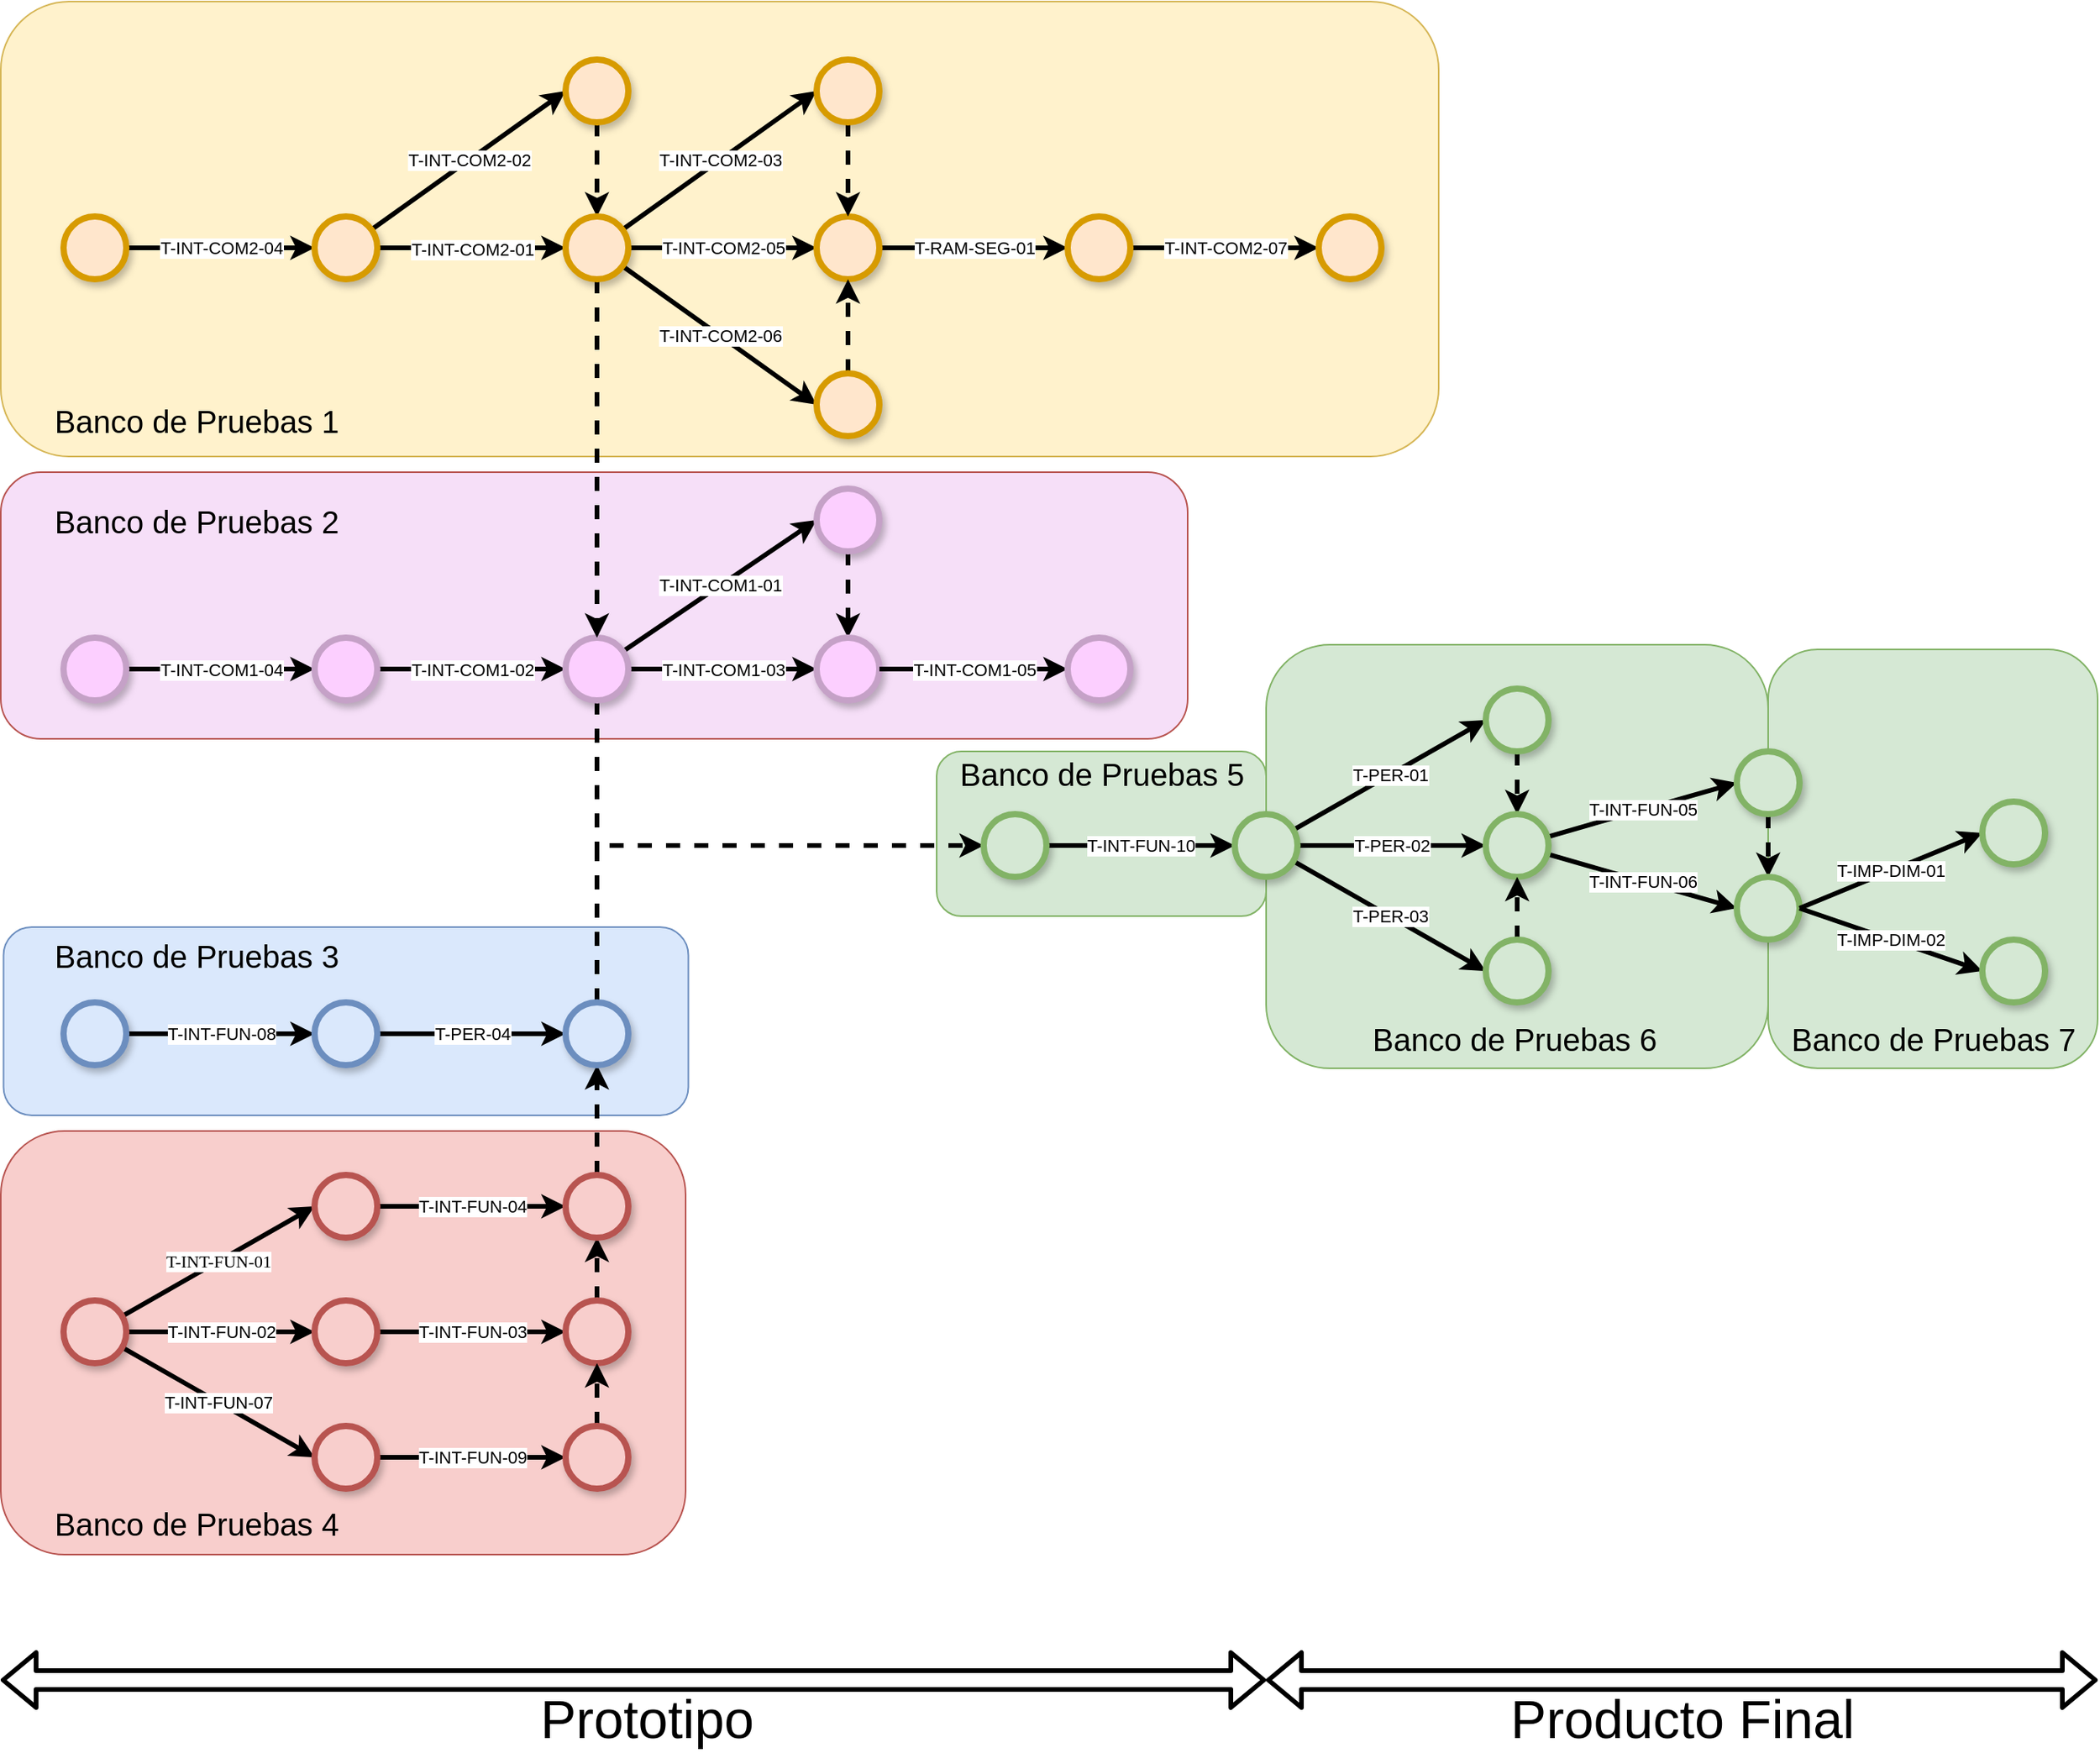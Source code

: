<mxfile version="14.5.1" type="device"><diagram name="Page-1" id="ff44883e-f642-bcb2-894b-16b3d25a3f0b"><mxGraphModel dx="3444.5" dy="6040" grid="1" gridSize="10" guides="1" tooltips="1" connect="1" arrows="1" fold="1" page="1" pageScale="1.5" pageWidth="1169" pageHeight="826" background="#ffffff" math="0" shadow="0"><root><mxCell id="0" style=";html=1;"/><mxCell id="1" style=";html=1;" parent="0"/><mxCell id="yS_JYuJudTPTFWU-z1IG-189" value="" style="rounded=1;whiteSpace=wrap;html=1;strokeColor=#82b366;fillColor=#d5e8d4;" vertex="1" parent="1"><mxGeometry x="-510" y="-3177" width="210" height="267" as="geometry"/></mxCell><mxCell id="yS_JYuJudTPTFWU-z1IG-187" value="" style="rounded=1;whiteSpace=wrap;html=1;strokeColor=#82b366;fillColor=#d5e8d4;" vertex="1" parent="1"><mxGeometry x="-830" y="-3180" width="320" height="270" as="geometry"/></mxCell><mxCell id="yS_JYuJudTPTFWU-z1IG-185" value="" style="rounded=1;whiteSpace=wrap;html=1;strokeColor=#82b366;fillColor=#d5e8d4;" vertex="1" parent="1"><mxGeometry x="-1040" y="-3112" width="210" height="105" as="geometry"/></mxCell><mxCell id="yS_JYuJudTPTFWU-z1IG-179" value="" style="rounded=1;whiteSpace=wrap;html=1;strokeColor=#b85450;fillColor=#F6DFF8;" vertex="1" parent="1"><mxGeometry x="-1636.5" y="-3290" width="756.5" height="170" as="geometry"/></mxCell><mxCell id="yS_JYuJudTPTFWU-z1IG-178" value="" style="rounded=1;whiteSpace=wrap;html=1;strokeColor=#6c8ebf;fillColor=#dae8fc;" vertex="1" parent="1"><mxGeometry x="-1634.75" y="-3000" width="436.5" height="120" as="geometry"/></mxCell><mxCell id="yS_JYuJudTPTFWU-z1IG-177" value="" style="rounded=1;whiteSpace=wrap;html=1;strokeColor=#b85450;fillColor=#f8cecc;" vertex="1" parent="1"><mxGeometry x="-1636.5" y="-2870" width="436.5" height="270" as="geometry"/></mxCell><mxCell id="yS_JYuJudTPTFWU-z1IG-176" value="" style="rounded=1;whiteSpace=wrap;html=1;strokeColor=#d6b656;fillColor=#fff2cc;" vertex="1" parent="1"><mxGeometry x="-1636.5" y="-3590" width="916.5" height="290" as="geometry"/></mxCell><mxCell id="yS_JYuJudTPTFWU-z1IG-25" value="&lt;font face=&quot;Verdana&quot;&gt;T-INT-FUN-01&lt;/font&gt;" style="rounded=0;comic=0;jumpStyle=none;orthogonalLoop=1;jettySize=auto;html=1;entryX=0;entryY=0.5;entryDx=0;entryDy=0;endSize=6;strokeColor=#000000;strokeWidth=3;" edge="1" parent="1" source="yS_JYuJudTPTFWU-z1IG-4" target="yS_JYuJudTPTFWU-z1IG-23"><mxGeometry relative="1" as="geometry"/></mxCell><mxCell id="yS_JYuJudTPTFWU-z1IG-26" value="T-INT-FUN-02" style="edgeStyle=none;rounded=0;comic=0;jumpStyle=none;orthogonalLoop=1;jettySize=auto;html=1;entryX=0;entryY=0.5;entryDx=0;entryDy=0;endSize=6;strokeColor=#000000;strokeWidth=3;" edge="1" parent="1" source="yS_JYuJudTPTFWU-z1IG-4" target="yS_JYuJudTPTFWU-z1IG-19"><mxGeometry relative="1" as="geometry"/></mxCell><mxCell id="yS_JYuJudTPTFWU-z1IG-27" value="T-INT-FUN-07" style="edgeStyle=none;rounded=0;comic=0;jumpStyle=none;orthogonalLoop=1;jettySize=auto;html=1;entryX=0;entryY=0.5;entryDx=0;entryDy=0;endSize=6;strokeColor=#000000;strokeWidth=3;" edge="1" parent="1" source="yS_JYuJudTPTFWU-z1IG-4" target="yS_JYuJudTPTFWU-z1IG-21"><mxGeometry relative="1" as="geometry"/></mxCell><mxCell id="yS_JYuJudTPTFWU-z1IG-4" value="" style="ellipse;whiteSpace=wrap;html=1;rounded=0;shadow=1;strokeColor=#b85450;strokeWidth=4;fontSize=30;align=center;fillColor=#f8cecc;" vertex="1" parent="1"><mxGeometry x="-1596.5" y="-2762" width="40" height="40" as="geometry"/></mxCell><mxCell id="yS_JYuJudTPTFWU-z1IG-44" value="T-INT-FUN-03" style="edgeStyle=orthogonalEdgeStyle;curved=1;rounded=0;comic=0;jumpStyle=none;orthogonalLoop=1;jettySize=auto;html=1;entryX=0;entryY=0.5;entryDx=0;entryDy=0;endArrow=classic;endFill=1;endSize=6;strokeColor=#000000;strokeWidth=3;" edge="1" parent="1" source="yS_JYuJudTPTFWU-z1IG-19" target="yS_JYuJudTPTFWU-z1IG-40"><mxGeometry relative="1" as="geometry"/></mxCell><mxCell id="yS_JYuJudTPTFWU-z1IG-19" value="" style="ellipse;whiteSpace=wrap;html=1;rounded=0;shadow=1;strokeColor=#b85450;strokeWidth=4;fontSize=30;align=center;fillColor=#f8cecc;" vertex="1" parent="1"><mxGeometry x="-1436.5" y="-2762" width="40" height="40" as="geometry"/></mxCell><mxCell id="yS_JYuJudTPTFWU-z1IG-45" value="T-INT-FUN-09" style="edgeStyle=orthogonalEdgeStyle;curved=1;rounded=0;comic=0;jumpStyle=none;orthogonalLoop=1;jettySize=auto;html=1;entryX=0;entryY=0.5;entryDx=0;entryDy=0;endArrow=classic;endFill=1;endSize=6;strokeColor=#000000;strokeWidth=3;" edge="1" parent="1" source="yS_JYuJudTPTFWU-z1IG-21" target="yS_JYuJudTPTFWU-z1IG-41"><mxGeometry relative="1" as="geometry"/></mxCell><mxCell id="yS_JYuJudTPTFWU-z1IG-21" value="" style="ellipse;whiteSpace=wrap;html=1;rounded=0;shadow=1;strokeColor=#b85450;strokeWidth=4;fontSize=30;align=center;fillColor=#f8cecc;" vertex="1" parent="1"><mxGeometry x="-1436.5" y="-2682" width="40" height="40" as="geometry"/></mxCell><mxCell id="yS_JYuJudTPTFWU-z1IG-43" value="T-INT-FUN-04" style="edgeStyle=orthogonalEdgeStyle;curved=1;rounded=0;comic=0;jumpStyle=none;orthogonalLoop=1;jettySize=auto;html=1;entryX=0;entryY=0.5;entryDx=0;entryDy=0;endArrow=classic;endFill=1;endSize=6;strokeColor=#000000;strokeWidth=3;" edge="1" parent="1" source="yS_JYuJudTPTFWU-z1IG-23" target="yS_JYuJudTPTFWU-z1IG-42"><mxGeometry relative="1" as="geometry"/></mxCell><mxCell id="yS_JYuJudTPTFWU-z1IG-23" value="" style="ellipse;whiteSpace=wrap;html=1;rounded=0;shadow=1;strokeColor=#b85450;strokeWidth=4;fontSize=30;align=center;fillColor=#f8cecc;" vertex="1" parent="1"><mxGeometry x="-1436.5" y="-2842" width="40" height="40" as="geometry"/></mxCell><mxCell id="yS_JYuJudTPTFWU-z1IG-38" value="T-INT-FUN-08" style="edgeStyle=orthogonalEdgeStyle;curved=1;rounded=0;comic=0;jumpStyle=none;orthogonalLoop=1;jettySize=auto;html=1;entryX=0;entryY=0.5;entryDx=0;entryDy=0;endArrow=classic;endFill=1;endSize=6;strokeColor=#000000;strokeWidth=3;" edge="1" parent="1" source="yS_JYuJudTPTFWU-z1IG-36" target="yS_JYuJudTPTFWU-z1IG-37"><mxGeometry relative="1" as="geometry"/></mxCell><mxCell id="yS_JYuJudTPTFWU-z1IG-36" value="" style="ellipse;whiteSpace=wrap;html=1;rounded=0;shadow=1;strokeColor=#6c8ebf;strokeWidth=4;fontSize=30;align=center;fillColor=#dae8fc;" vertex="1" parent="1"><mxGeometry x="-1596.5" y="-2952" width="40" height="40" as="geometry"/></mxCell><mxCell id="yS_JYuJudTPTFWU-z1IG-51" value="T-PER-04" style="edgeStyle=orthogonalEdgeStyle;curved=1;rounded=0;comic=0;jumpStyle=none;orthogonalLoop=1;jettySize=auto;html=1;entryX=0;entryY=0.5;entryDx=0;entryDy=0;endArrow=classic;endFill=1;endSize=6;strokeColor=#000000;strokeWidth=3;" edge="1" parent="1" source="yS_JYuJudTPTFWU-z1IG-37" target="yS_JYuJudTPTFWU-z1IG-50"><mxGeometry relative="1" as="geometry"/></mxCell><mxCell id="yS_JYuJudTPTFWU-z1IG-37" value="" style="ellipse;whiteSpace=wrap;html=1;rounded=0;shadow=1;strokeColor=#6c8ebf;strokeWidth=4;fontSize=30;align=center;fillColor=#dae8fc;" vertex="1" parent="1"><mxGeometry x="-1436.5" y="-2952" width="40" height="40" as="geometry"/></mxCell><mxCell id="yS_JYuJudTPTFWU-z1IG-169" style="edgeStyle=none;rounded=0;comic=0;jumpStyle=none;orthogonalLoop=1;jettySize=auto;html=1;entryX=0.5;entryY=1;entryDx=0;entryDy=0;dashed=1;endArrow=classic;endFill=1;endSize=6;strokeColor=#000000;strokeWidth=3;" edge="1" parent="1" source="yS_JYuJudTPTFWU-z1IG-40" target="yS_JYuJudTPTFWU-z1IG-42"><mxGeometry relative="1" as="geometry"/></mxCell><mxCell id="yS_JYuJudTPTFWU-z1IG-40" value="" style="ellipse;whiteSpace=wrap;html=1;rounded=0;shadow=1;strokeColor=#b85450;strokeWidth=4;fontSize=30;align=center;fillColor=#f8cecc;" vertex="1" parent="1"><mxGeometry x="-1276.5" y="-2762" width="40" height="40" as="geometry"/></mxCell><mxCell id="yS_JYuJudTPTFWU-z1IG-164" style="edgeStyle=none;rounded=0;comic=0;jumpStyle=none;orthogonalLoop=1;jettySize=auto;html=1;entryX=0.5;entryY=1;entryDx=0;entryDy=0;endArrow=classic;endFill=1;endSize=6;strokeColor=#000000;strokeWidth=3;dashed=1;" edge="1" parent="1" source="yS_JYuJudTPTFWU-z1IG-41" target="yS_JYuJudTPTFWU-z1IG-40"><mxGeometry relative="1" as="geometry"/></mxCell><mxCell id="yS_JYuJudTPTFWU-z1IG-41" value="" style="ellipse;whiteSpace=wrap;html=1;rounded=0;shadow=1;strokeColor=#b85450;strokeWidth=4;fontSize=30;align=center;fillColor=#f8cecc;" vertex="1" parent="1"><mxGeometry x="-1276.5" y="-2682" width="40" height="40" as="geometry"/></mxCell><mxCell id="yS_JYuJudTPTFWU-z1IG-166" style="edgeStyle=none;rounded=0;comic=0;jumpStyle=none;orthogonalLoop=1;jettySize=auto;html=1;entryX=0.5;entryY=1;entryDx=0;entryDy=0;dashed=1;endArrow=classic;endFill=1;endSize=6;strokeColor=#000000;strokeWidth=3;" edge="1" parent="1" source="yS_JYuJudTPTFWU-z1IG-42" target="yS_JYuJudTPTFWU-z1IG-50"><mxGeometry relative="1" as="geometry"/></mxCell><mxCell id="yS_JYuJudTPTFWU-z1IG-42" value="" style="ellipse;whiteSpace=wrap;html=1;rounded=0;shadow=1;strokeColor=#b85450;strokeWidth=4;fontSize=30;align=center;fillColor=#f8cecc;" vertex="1" parent="1"><mxGeometry x="-1276.5" y="-2842" width="40" height="40" as="geometry"/></mxCell><mxCell id="yS_JYuJudTPTFWU-z1IG-52" style="edgeStyle=orthogonalEdgeStyle;rounded=0;comic=0;jumpStyle=none;orthogonalLoop=1;jettySize=auto;html=1;endArrow=classic;endFill=1;endSize=6;strokeColor=#000000;strokeWidth=3;dashed=1;entryX=0;entryY=0.5;entryDx=0;entryDy=0;" edge="1" parent="1" source="yS_JYuJudTPTFWU-z1IG-50" target="yS_JYuJudTPTFWU-z1IG-100"><mxGeometry relative="1" as="geometry"><mxPoint x="-1116.5" y="-2669" as="targetPoint"/><Array as="points"><mxPoint x="-1257" y="-3052"/></Array></mxGeometry></mxCell><mxCell id="yS_JYuJudTPTFWU-z1IG-50" value="" style="ellipse;whiteSpace=wrap;html=1;rounded=0;shadow=1;strokeColor=#6c8ebf;strokeWidth=4;fontSize=30;align=center;fillColor=#dae8fc;" vertex="1" parent="1"><mxGeometry x="-1276.5" y="-2952" width="40" height="40" as="geometry"/></mxCell><mxCell id="yS_JYuJudTPTFWU-z1IG-55" value="T-INT-COM1-04" style="edgeStyle=orthogonalEdgeStyle;curved=1;rounded=0;comic=0;jumpStyle=none;orthogonalLoop=1;jettySize=auto;html=1;entryX=0;entryY=0.5;entryDx=0;entryDy=0;endArrow=classic;endFill=1;endSize=6;strokeColor=#000000;strokeWidth=3;" edge="1" parent="1" source="yS_JYuJudTPTFWU-z1IG-53" target="yS_JYuJudTPTFWU-z1IG-54"><mxGeometry relative="1" as="geometry"/></mxCell><mxCell id="yS_JYuJudTPTFWU-z1IG-53" value="" style="ellipse;whiteSpace=wrap;html=1;rounded=0;shadow=1;strokeWidth=4;fontSize=30;align=center;fillColor=#FCCFFF;strokeColor=#C5A1C7;" vertex="1" parent="1"><mxGeometry x="-1596.5" y="-3184.5" width="40" height="40" as="geometry"/></mxCell><mxCell id="yS_JYuJudTPTFWU-z1IG-57" value="T-INT-COM1-02" style="edgeStyle=orthogonalEdgeStyle;curved=1;rounded=0;comic=0;jumpStyle=none;orthogonalLoop=1;jettySize=auto;html=1;endArrow=classic;endFill=1;endSize=6;strokeColor=#000000;strokeWidth=3;" edge="1" parent="1" source="yS_JYuJudTPTFWU-z1IG-54" target="yS_JYuJudTPTFWU-z1IG-56"><mxGeometry relative="1" as="geometry"/></mxCell><mxCell id="yS_JYuJudTPTFWU-z1IG-54" value="" style="ellipse;whiteSpace=wrap;html=1;rounded=0;shadow=1;strokeWidth=4;fontSize=30;align=center;fillColor=#FCCFFF;strokeColor=#C5A1C7;" vertex="1" parent="1"><mxGeometry x="-1436.5" y="-3184.5" width="40" height="40" as="geometry"/></mxCell><mxCell id="yS_JYuJudTPTFWU-z1IG-60" value="T-INT-COM1-01" style="comic=0;jumpStyle=none;orthogonalLoop=1;jettySize=auto;html=1;entryX=0;entryY=0.5;entryDx=0;entryDy=0;endArrow=classic;endFill=1;endSize=6;strokeWidth=3;curved=1;" edge="1" parent="1" source="yS_JYuJudTPTFWU-z1IG-56" target="yS_JYuJudTPTFWU-z1IG-58"><mxGeometry relative="1" as="geometry"/></mxCell><mxCell id="yS_JYuJudTPTFWU-z1IG-61" value="T-INT-COM1-03" style="edgeStyle=none;curved=1;comic=0;jumpStyle=none;orthogonalLoop=1;jettySize=auto;html=1;entryX=0;entryY=0.5;entryDx=0;entryDy=0;endArrow=classic;endFill=1;endSize=6;strokeColor=#000000;strokeWidth=3;" edge="1" parent="1" source="yS_JYuJudTPTFWU-z1IG-56" target="yS_JYuJudTPTFWU-z1IG-59"><mxGeometry relative="1" as="geometry"/></mxCell><mxCell id="yS_JYuJudTPTFWU-z1IG-184" style="edgeStyle=none;rounded=0;comic=0;jumpStyle=none;orthogonalLoop=1;jettySize=auto;html=1;dashed=1;endArrow=none;endFill=0;endSize=6;strokeColor=#000000;strokeWidth=3;" edge="1" parent="1" source="yS_JYuJudTPTFWU-z1IG-56"><mxGeometry relative="1" as="geometry"><mxPoint x="-1256.5" y="-3050" as="targetPoint"/></mxGeometry></mxCell><mxCell id="yS_JYuJudTPTFWU-z1IG-56" value="" style="ellipse;whiteSpace=wrap;html=1;rounded=0;shadow=1;strokeWidth=4;fontSize=30;align=center;fillColor=#FCCFFF;strokeColor=#C5A1C7;" vertex="1" parent="1"><mxGeometry x="-1276.5" y="-3184.5" width="40" height="40" as="geometry"/></mxCell><mxCell id="yS_JYuJudTPTFWU-z1IG-64" style="edgeStyle=orthogonalEdgeStyle;curved=1;comic=0;jumpStyle=none;orthogonalLoop=1;jettySize=auto;html=1;entryX=0.5;entryY=0;entryDx=0;entryDy=0;endArrow=classic;endFill=1;endSize=6;strokeColor=#000000;strokeWidth=3;dashed=1;exitX=0.5;exitY=1;exitDx=0;exitDy=0;" edge="1" parent="1" source="yS_JYuJudTPTFWU-z1IG-58" target="yS_JYuJudTPTFWU-z1IG-59"><mxGeometry relative="1" as="geometry"><mxPoint x="-1015.36" y="-3184.5" as="targetPoint"/></mxGeometry></mxCell><mxCell id="yS_JYuJudTPTFWU-z1IG-58" value="" style="ellipse;whiteSpace=wrap;html=1;rounded=0;shadow=1;strokeWidth=4;fontSize=30;align=center;fillColor=#FCCFFF;strokeColor=#C5A1C7;" vertex="1" parent="1"><mxGeometry x="-1116.5" y="-3279.5" width="40" height="40" as="geometry"/></mxCell><mxCell id="yS_JYuJudTPTFWU-z1IG-59" value="" style="ellipse;whiteSpace=wrap;html=1;rounded=0;shadow=1;strokeWidth=4;fontSize=30;align=center;fillColor=#FCCFFF;strokeColor=#C5A1C7;" vertex="1" parent="1"><mxGeometry x="-1116.5" y="-3184.5" width="40" height="40" as="geometry"/></mxCell><mxCell id="yS_JYuJudTPTFWU-z1IG-67" value="T-INT-COM1-05" style="edgeStyle=orthogonalEdgeStyle;curved=1;comic=0;jumpStyle=none;orthogonalLoop=1;jettySize=auto;html=1;entryX=0;entryY=0.5;entryDx=0;entryDy=0;endArrow=classic;endFill=1;endSize=6;strokeColor=#000000;strokeWidth=3;exitX=1;exitY=0.5;exitDx=0;exitDy=0;" edge="1" parent="1" source="yS_JYuJudTPTFWU-z1IG-59" target="yS_JYuJudTPTFWU-z1IG-66"><mxGeometry relative="1" as="geometry"><mxPoint x="-1002.36" y="-3164.5" as="sourcePoint"/></mxGeometry></mxCell><mxCell id="yS_JYuJudTPTFWU-z1IG-66" value="" style="ellipse;whiteSpace=wrap;html=1;rounded=0;shadow=1;strokeWidth=4;fontSize=30;align=center;fillColor=#FCCFFF;strokeColor=#C5A1C7;" vertex="1" parent="1"><mxGeometry x="-956.5" y="-3184.5" width="40" height="40" as="geometry"/></mxCell><mxCell id="yS_JYuJudTPTFWU-z1IG-69" value="T-INT-COM2-04" style="edgeStyle=orthogonalEdgeStyle;curved=1;rounded=0;comic=0;jumpStyle=none;orthogonalLoop=1;jettySize=auto;html=1;entryX=0;entryY=0.5;entryDx=0;entryDy=0;endArrow=classic;endFill=1;endSize=6;strokeColor=#000000;strokeWidth=3;" edge="1" parent="1" source="yS_JYuJudTPTFWU-z1IG-70" target="yS_JYuJudTPTFWU-z1IG-72"><mxGeometry relative="1" as="geometry"/></mxCell><mxCell id="yS_JYuJudTPTFWU-z1IG-70" value="" style="ellipse;whiteSpace=wrap;html=1;rounded=0;shadow=1;strokeWidth=4;fontSize=30;align=center;fillColor=#ffe6cc;strokeColor=#d79b00;" vertex="1" parent="1"><mxGeometry x="-1596.5" y="-3453" width="40" height="40" as="geometry"/></mxCell><mxCell id="yS_JYuJudTPTFWU-z1IG-71" value="T-INT-COM2-01" style="edgeStyle=orthogonalEdgeStyle;curved=1;rounded=0;comic=0;jumpStyle=none;orthogonalLoop=1;jettySize=auto;html=1;endArrow=classic;endFill=1;endSize=6;strokeColor=#000000;strokeWidth=3;" edge="1" parent="1" source="yS_JYuJudTPTFWU-z1IG-72"><mxGeometry relative="1" as="geometry"><mxPoint x="-1276.5" y="-3433" as="targetPoint"/></mxGeometry></mxCell><mxCell id="yS_JYuJudTPTFWU-z1IG-84" value="T-INT-COM2-02" style="comic=0;jumpStyle=none;orthogonalLoop=1;jettySize=auto;html=1;entryX=0;entryY=0.5;entryDx=0;entryDy=0;endArrow=classic;endFill=1;endSize=6;strokeColor=#000000;strokeWidth=3;" edge="1" parent="1" source="yS_JYuJudTPTFWU-z1IG-72" target="yS_JYuJudTPTFWU-z1IG-78"><mxGeometry relative="1" as="geometry"/></mxCell><mxCell id="yS_JYuJudTPTFWU-z1IG-72" value="" style="ellipse;whiteSpace=wrap;html=1;rounded=0;shadow=1;strokeWidth=4;fontSize=30;align=center;fillColor=#ffe6cc;strokeColor=#d79b00;" vertex="1" parent="1"><mxGeometry x="-1436.5" y="-3453" width="40" height="40" as="geometry"/></mxCell><mxCell id="yS_JYuJudTPTFWU-z1IG-77" style="edgeStyle=orthogonalEdgeStyle;curved=1;comic=0;jumpStyle=none;orthogonalLoop=1;jettySize=auto;html=1;entryX=0.5;entryY=0;entryDx=0;entryDy=0;endArrow=classic;endFill=1;endSize=6;strokeColor=#000000;strokeWidth=3;dashed=1;exitX=0.5;exitY=1;exitDx=0;exitDy=0;" edge="1" parent="1" source="yS_JYuJudTPTFWU-z1IG-78" target="yS_JYuJudTPTFWU-z1IG-80"><mxGeometry relative="1" as="geometry"/></mxCell><mxCell id="yS_JYuJudTPTFWU-z1IG-78" value="" style="ellipse;whiteSpace=wrap;html=1;rounded=0;shadow=1;strokeWidth=4;fontSize=30;align=center;fillColor=#ffe6cc;strokeColor=#d79b00;" vertex="1" parent="1"><mxGeometry x="-1276.5" y="-3553" width="40" height="40" as="geometry"/></mxCell><mxCell id="yS_JYuJudTPTFWU-z1IG-91" value="T-INT-COM2-03" style="edgeStyle=none;comic=0;jumpStyle=none;orthogonalLoop=1;jettySize=auto;html=1;entryX=0;entryY=0.5;entryDx=0;entryDy=0;endArrow=classic;endFill=1;endSize=6;strokeColor=#000000;strokeWidth=3;rounded=0;" edge="1" parent="1" source="yS_JYuJudTPTFWU-z1IG-80" target="yS_JYuJudTPTFWU-z1IG-87"><mxGeometry relative="1" as="geometry"/></mxCell><mxCell id="yS_JYuJudTPTFWU-z1IG-92" value="T-INT-COM2-05" style="edgeStyle=none;rounded=0;comic=0;jumpStyle=none;orthogonalLoop=1;jettySize=auto;html=1;entryX=0;entryY=0.5;entryDx=0;entryDy=0;endArrow=classic;endFill=1;endSize=6;strokeColor=#000000;strokeWidth=3;" edge="1" parent="1" source="yS_JYuJudTPTFWU-z1IG-80" target="yS_JYuJudTPTFWU-z1IG-86"><mxGeometry relative="1" as="geometry"/></mxCell><mxCell id="yS_JYuJudTPTFWU-z1IG-93" value="T-INT-COM2-06" style="edgeStyle=none;rounded=0;comic=0;jumpStyle=none;orthogonalLoop=1;jettySize=auto;html=1;entryX=0;entryY=0.5;entryDx=0;entryDy=0;endArrow=classic;endFill=1;endSize=6;strokeColor=#000000;strokeWidth=3;" edge="1" parent="1" source="yS_JYuJudTPTFWU-z1IG-80" target="yS_JYuJudTPTFWU-z1IG-89"><mxGeometry relative="1" as="geometry"/></mxCell><mxCell id="yS_JYuJudTPTFWU-z1IG-163" style="edgeStyle=none;rounded=0;comic=0;jumpStyle=none;orthogonalLoop=1;jettySize=auto;html=1;endArrow=classic;endFill=1;endSize=6;strokeColor=#000000;strokeWidth=3;entryX=0.5;entryY=0;entryDx=0;entryDy=0;dashed=1;" edge="1" parent="1" source="yS_JYuJudTPTFWU-z1IG-80" target="yS_JYuJudTPTFWU-z1IG-56"><mxGeometry relative="1" as="geometry"><mxPoint x="-1257.5" y="-3232" as="targetPoint"/></mxGeometry></mxCell><mxCell id="yS_JYuJudTPTFWU-z1IG-80" value="" style="ellipse;whiteSpace=wrap;html=1;rounded=0;shadow=1;strokeWidth=4;fontSize=30;align=center;fillColor=#ffe6cc;strokeColor=#d79b00;" vertex="1" parent="1"><mxGeometry x="-1276.5" y="-3453" width="40" height="40" as="geometry"/></mxCell><mxCell id="yS_JYuJudTPTFWU-z1IG-95" value="T-RAM-SEG-01" style="edgeStyle=none;rounded=0;comic=0;jumpStyle=none;orthogonalLoop=1;jettySize=auto;html=1;entryX=0;entryY=0.5;entryDx=0;entryDy=0;endArrow=classic;endFill=1;endSize=6;strokeColor=#000000;strokeWidth=3;" edge="1" parent="1" source="yS_JYuJudTPTFWU-z1IG-86" target="yS_JYuJudTPTFWU-z1IG-94"><mxGeometry relative="1" as="geometry"/></mxCell><mxCell id="yS_JYuJudTPTFWU-z1IG-86" value="" style="ellipse;whiteSpace=wrap;html=1;rounded=0;shadow=1;strokeWidth=4;fontSize=30;align=center;fillColor=#ffe6cc;strokeColor=#d79b00;" vertex="1" parent="1"><mxGeometry x="-1116.5" y="-3453" width="40" height="40" as="geometry"/></mxCell><mxCell id="yS_JYuJudTPTFWU-z1IG-96" style="edgeStyle=none;rounded=0;comic=0;jumpStyle=none;orthogonalLoop=1;jettySize=auto;html=1;entryX=0.5;entryY=0;entryDx=0;entryDy=0;dashed=1;endArrow=classic;endFill=1;endSize=6;strokeColor=#000000;strokeWidth=3;" edge="1" parent="1" source="yS_JYuJudTPTFWU-z1IG-87" target="yS_JYuJudTPTFWU-z1IG-86"><mxGeometry relative="1" as="geometry"/></mxCell><mxCell id="yS_JYuJudTPTFWU-z1IG-87" value="" style="ellipse;whiteSpace=wrap;html=1;rounded=0;shadow=1;strokeWidth=4;fontSize=30;align=center;fillColor=#ffe6cc;strokeColor=#d79b00;" vertex="1" parent="1"><mxGeometry x="-1116.5" y="-3553" width="40" height="40" as="geometry"/></mxCell><mxCell id="yS_JYuJudTPTFWU-z1IG-97" style="edgeStyle=none;rounded=0;comic=0;jumpStyle=none;orthogonalLoop=1;jettySize=auto;html=1;entryX=0.5;entryY=1;entryDx=0;entryDy=0;dashed=1;endArrow=classic;endFill=1;endSize=6;strokeColor=#000000;strokeWidth=3;" edge="1" parent="1" source="yS_JYuJudTPTFWU-z1IG-89" target="yS_JYuJudTPTFWU-z1IG-86"><mxGeometry relative="1" as="geometry"/></mxCell><mxCell id="yS_JYuJudTPTFWU-z1IG-89" value="" style="ellipse;whiteSpace=wrap;html=1;rounded=0;shadow=1;strokeWidth=4;fontSize=30;align=center;fillColor=#ffe6cc;strokeColor=#d79b00;" vertex="1" parent="1"><mxGeometry x="-1116.5" y="-3353" width="40" height="40" as="geometry"/></mxCell><mxCell id="yS_JYuJudTPTFWU-z1IG-99" value="T-INT-COM2-07" style="edgeStyle=none;rounded=0;comic=0;jumpStyle=none;orthogonalLoop=1;jettySize=auto;html=1;entryX=0;entryY=0.5;entryDx=0;entryDy=0;endArrow=classic;endFill=1;endSize=6;strokeColor=#000000;strokeWidth=3;" edge="1" parent="1" source="yS_JYuJudTPTFWU-z1IG-94" target="yS_JYuJudTPTFWU-z1IG-98"><mxGeometry relative="1" as="geometry"/></mxCell><mxCell id="yS_JYuJudTPTFWU-z1IG-94" value="" style="ellipse;whiteSpace=wrap;html=1;rounded=0;shadow=1;strokeWidth=4;fontSize=30;align=center;fillColor=#ffe6cc;strokeColor=#d79b00;" vertex="1" parent="1"><mxGeometry x="-956.5" y="-3453" width="40" height="40" as="geometry"/></mxCell><mxCell id="yS_JYuJudTPTFWU-z1IG-98" value="" style="ellipse;whiteSpace=wrap;html=1;rounded=0;shadow=1;strokeWidth=4;fontSize=30;align=center;fillColor=#ffe6cc;strokeColor=#d79b00;" vertex="1" parent="1"><mxGeometry x="-796.5" y="-3453" width="40" height="40" as="geometry"/></mxCell><mxCell id="yS_JYuJudTPTFWU-z1IG-102" value="T-INT-FUN-10" style="edgeStyle=none;rounded=0;comic=0;jumpStyle=none;orthogonalLoop=1;jettySize=auto;html=1;entryX=0;entryY=0.5;entryDx=0;entryDy=0;endArrow=classic;endFill=1;endSize=6;strokeColor=#000000;strokeWidth=3;" edge="1" parent="1" source="yS_JYuJudTPTFWU-z1IG-100" target="yS_JYuJudTPTFWU-z1IG-103"><mxGeometry relative="1" as="geometry"><mxPoint x="-916.5" y="-3052" as="targetPoint"/></mxGeometry></mxCell><mxCell id="yS_JYuJudTPTFWU-z1IG-100" value="" style="ellipse;whiteSpace=wrap;html=1;rounded=0;shadow=1;strokeWidth=4;fontSize=30;align=center;fillColor=#d5e8d4;strokeColor=#82b366;" vertex="1" parent="1"><mxGeometry x="-1010" y="-3072" width="40" height="40" as="geometry"/></mxCell><mxCell id="yS_JYuJudTPTFWU-z1IG-108" value="T-PER-02" style="edgeStyle=none;rounded=0;comic=0;jumpStyle=none;orthogonalLoop=1;jettySize=auto;html=1;entryX=0;entryY=0.5;entryDx=0;entryDy=0;endArrow=classic;endFill=1;endSize=6;strokeColor=#000000;strokeWidth=3;" edge="1" parent="1" source="yS_JYuJudTPTFWU-z1IG-103" target="yS_JYuJudTPTFWU-z1IG-106"><mxGeometry relative="1" as="geometry"/></mxCell><mxCell id="yS_JYuJudTPTFWU-z1IG-109" value="T-PER-01" style="edgeStyle=none;rounded=0;comic=0;jumpStyle=none;orthogonalLoop=1;jettySize=auto;html=1;entryX=0;entryY=0.5;entryDx=0;entryDy=0;endArrow=classic;endFill=1;endSize=6;strokeColor=#000000;strokeWidth=3;" edge="1" parent="1" source="yS_JYuJudTPTFWU-z1IG-103" target="yS_JYuJudTPTFWU-z1IG-105"><mxGeometry relative="1" as="geometry"/></mxCell><mxCell id="yS_JYuJudTPTFWU-z1IG-110" value="T-PER-03" style="edgeStyle=none;rounded=0;comic=0;jumpStyle=none;orthogonalLoop=1;jettySize=auto;html=1;entryX=0;entryY=0.5;entryDx=0;entryDy=0;endArrow=classic;endFill=1;endSize=6;strokeColor=#000000;strokeWidth=3;" edge="1" parent="1" source="yS_JYuJudTPTFWU-z1IG-103" target="yS_JYuJudTPTFWU-z1IG-107"><mxGeometry relative="1" as="geometry"/></mxCell><mxCell id="yS_JYuJudTPTFWU-z1IG-103" value="" style="ellipse;whiteSpace=wrap;html=1;rounded=0;shadow=1;strokeWidth=4;fontSize=30;align=center;fillColor=#d5e8d4;strokeColor=#82b366;" vertex="1" parent="1"><mxGeometry x="-850.0" y="-3072" width="40" height="40" as="geometry"/></mxCell><mxCell id="yS_JYuJudTPTFWU-z1IG-112" style="edgeStyle=none;rounded=0;comic=0;jumpStyle=none;orthogonalLoop=1;jettySize=auto;html=1;entryX=0.5;entryY=0;entryDx=0;entryDy=0;endArrow=classic;endFill=1;endSize=6;strokeColor=#000000;strokeWidth=3;dashed=1;" edge="1" parent="1" source="yS_JYuJudTPTFWU-z1IG-105" target="yS_JYuJudTPTFWU-z1IG-106"><mxGeometry relative="1" as="geometry"/></mxCell><mxCell id="yS_JYuJudTPTFWU-z1IG-105" value="" style="ellipse;whiteSpace=wrap;html=1;rounded=0;shadow=1;strokeWidth=4;fontSize=30;align=center;fillColor=#d5e8d4;strokeColor=#82b366;" vertex="1" parent="1"><mxGeometry x="-690.0" y="-3152" width="40" height="40" as="geometry"/></mxCell><mxCell id="yS_JYuJudTPTFWU-z1IG-116" value="T-INT-FUN-05" style="edgeStyle=none;rounded=0;comic=0;jumpStyle=none;orthogonalLoop=1;jettySize=auto;html=1;entryX=0;entryY=0.5;entryDx=0;entryDy=0;endArrow=classic;endFill=1;endSize=6;strokeColor=#000000;strokeWidth=3;" edge="1" parent="1" source="yS_JYuJudTPTFWU-z1IG-106" target="yS_JYuJudTPTFWU-z1IG-114"><mxGeometry relative="1" as="geometry"/></mxCell><mxCell id="yS_JYuJudTPTFWU-z1IG-117" value="T-INT-FUN-06" style="edgeStyle=none;rounded=0;comic=0;jumpStyle=none;orthogonalLoop=1;jettySize=auto;html=1;entryX=0;entryY=0.5;entryDx=0;entryDy=0;endArrow=classic;endFill=1;endSize=6;strokeColor=#000000;strokeWidth=3;" edge="1" parent="1" source="yS_JYuJudTPTFWU-z1IG-106" target="yS_JYuJudTPTFWU-z1IG-115"><mxGeometry relative="1" as="geometry"/></mxCell><mxCell id="yS_JYuJudTPTFWU-z1IG-106" value="" style="ellipse;whiteSpace=wrap;html=1;rounded=0;shadow=1;strokeWidth=4;fontSize=30;align=center;fillColor=#d5e8d4;strokeColor=#82b366;" vertex="1" parent="1"><mxGeometry x="-690.0" y="-3072" width="40" height="40" as="geometry"/></mxCell><mxCell id="yS_JYuJudTPTFWU-z1IG-113" style="edgeStyle=none;rounded=0;comic=0;jumpStyle=none;orthogonalLoop=1;jettySize=auto;html=1;entryX=0.5;entryY=1;entryDx=0;entryDy=0;dashed=1;endArrow=classic;endFill=1;endSize=6;strokeColor=#000000;strokeWidth=3;" edge="1" parent="1" source="yS_JYuJudTPTFWU-z1IG-107" target="yS_JYuJudTPTFWU-z1IG-106"><mxGeometry relative="1" as="geometry"/></mxCell><mxCell id="yS_JYuJudTPTFWU-z1IG-107" value="" style="ellipse;whiteSpace=wrap;html=1;rounded=0;shadow=1;strokeWidth=4;fontSize=30;align=center;fillColor=#d5e8d4;strokeColor=#82b366;" vertex="1" parent="1"><mxGeometry x="-690.0" y="-2992" width="40" height="40" as="geometry"/></mxCell><mxCell id="yS_JYuJudTPTFWU-z1IG-171" style="edgeStyle=none;rounded=0;comic=0;jumpStyle=none;orthogonalLoop=1;jettySize=auto;html=1;entryX=0.5;entryY=0;entryDx=0;entryDy=0;endArrow=classic;endFill=1;endSize=6;strokeColor=#000000;strokeWidth=3;dashed=1;" edge="1" parent="1" source="yS_JYuJudTPTFWU-z1IG-114" target="yS_JYuJudTPTFWU-z1IG-115"><mxGeometry relative="1" as="geometry"/></mxCell><mxCell id="yS_JYuJudTPTFWU-z1IG-114" value="" style="ellipse;whiteSpace=wrap;html=1;rounded=0;shadow=1;strokeWidth=4;fontSize=30;align=center;fillColor=#d5e8d4;strokeColor=#82b366;" vertex="1" parent="1"><mxGeometry x="-530.0" y="-3112" width="40" height="40" as="geometry"/></mxCell><mxCell id="yS_JYuJudTPTFWU-z1IG-115" value="" style="ellipse;whiteSpace=wrap;html=1;rounded=0;shadow=1;strokeWidth=4;fontSize=30;align=center;fillColor=#d5e8d4;strokeColor=#82b366;" vertex="1" parent="1"><mxGeometry x="-530.0" y="-3032" width="40" height="40" as="geometry"/></mxCell><mxCell id="yS_JYuJudTPTFWU-z1IG-161" value="T-IMP-DIM-02" style="edgeStyle=none;rounded=0;comic=0;jumpStyle=none;orthogonalLoop=1;jettySize=auto;html=1;entryX=0;entryY=0.5;entryDx=0;entryDy=0;endArrow=classic;endFill=1;endSize=6;strokeColor=#000000;strokeWidth=3;exitX=1;exitY=0.5;exitDx=0;exitDy=0;" edge="1" parent="1" source="yS_JYuJudTPTFWU-z1IG-115" target="yS_JYuJudTPTFWU-z1IG-148"><mxGeometry relative="1" as="geometry"><mxPoint x="-214.869" y="-3065.079" as="sourcePoint"/></mxGeometry></mxCell><mxCell id="yS_JYuJudTPTFWU-z1IG-162" value="T-IMP-DIM-01" style="edgeStyle=none;rounded=0;comic=0;jumpStyle=none;orthogonalLoop=1;jettySize=auto;html=1;entryX=0;entryY=0.5;entryDx=0;entryDy=0;endArrow=classic;endFill=1;endSize=6;strokeColor=#000000;strokeWidth=3;exitX=1;exitY=0.5;exitDx=0;exitDy=0;" edge="1" parent="1" source="yS_JYuJudTPTFWU-z1IG-115" target="yS_JYuJudTPTFWU-z1IG-146"><mxGeometry relative="1" as="geometry"><mxPoint x="-218.596" y="-3068.43" as="sourcePoint"/></mxGeometry></mxCell><mxCell id="yS_JYuJudTPTFWU-z1IG-146" value="" style="ellipse;whiteSpace=wrap;html=1;rounded=0;shadow=1;strokeWidth=4;fontSize=30;align=center;fillColor=#d5e8d4;strokeColor=#82b366;" vertex="1" parent="1"><mxGeometry x="-373.5" y="-3080" width="40" height="40" as="geometry"/></mxCell><mxCell id="yS_JYuJudTPTFWU-z1IG-148" value="" style="ellipse;whiteSpace=wrap;html=1;rounded=0;shadow=1;strokeWidth=4;fontSize=30;align=center;fillColor=#d5e8d4;strokeColor=#82b366;" vertex="1" parent="1"><mxGeometry x="-373.5" y="-2992" width="40" height="40" as="geometry"/></mxCell><mxCell id="yS_JYuJudTPTFWU-z1IG-190" value="&lt;span style=&quot;font-size: 20px&quot;&gt;Banco de Pruebas 1&lt;/span&gt;" style="text;html=1;strokeColor=none;fillColor=none;align=center;verticalAlign=middle;whiteSpace=wrap;rounded=0;" vertex="1" parent="1"><mxGeometry x="-1610" y="-3333" width="196.5" height="20" as="geometry"/></mxCell><mxCell id="yS_JYuJudTPTFWU-z1IG-191" value="&lt;span style=&quot;font-size: 20px&quot;&gt;Banco de Pruebas 2&lt;/span&gt;" style="text;html=1;strokeColor=none;fillColor=none;align=center;verticalAlign=middle;whiteSpace=wrap;rounded=0;" vertex="1" parent="1"><mxGeometry x="-1610" y="-3269.5" width="196.5" height="20" as="geometry"/></mxCell><mxCell id="yS_JYuJudTPTFWU-z1IG-192" value="&lt;span style=&quot;font-size: 20px&quot;&gt;Banco de Pruebas 4&lt;/span&gt;" style="text;html=1;strokeColor=none;fillColor=none;align=center;verticalAlign=middle;whiteSpace=wrap;rounded=0;" vertex="1" parent="1"><mxGeometry x="-1610" y="-2630" width="196.5" height="20" as="geometry"/></mxCell><mxCell id="yS_JYuJudTPTFWU-z1IG-193" value="&lt;span style=&quot;font-size: 20px&quot;&gt;Banco de Pruebas 3&lt;/span&gt;" style="text;html=1;strokeColor=none;fillColor=none;align=center;verticalAlign=middle;whiteSpace=wrap;rounded=0;" vertex="1" parent="1"><mxGeometry x="-1610" y="-2992" width="196.5" height="20" as="geometry"/></mxCell><mxCell id="yS_JYuJudTPTFWU-z1IG-194" value="&lt;span style=&quot;font-size: 20px&quot;&gt;Banco de Pruebas 5&lt;/span&gt;" style="text;html=1;strokeColor=none;fillColor=none;align=center;verticalAlign=middle;whiteSpace=wrap;rounded=0;" vertex="1" parent="1"><mxGeometry x="-1033.25" y="-3108" width="196.5" height="20" as="geometry"/></mxCell><mxCell id="yS_JYuJudTPTFWU-z1IG-195" value="&lt;span style=&quot;font-size: 20px&quot;&gt;Banco de Pruebas 6&lt;/span&gt;" style="text;html=1;strokeColor=none;fillColor=none;align=center;verticalAlign=middle;whiteSpace=wrap;rounded=0;" vertex="1" parent="1"><mxGeometry x="-770" y="-2939" width="196.5" height="20" as="geometry"/></mxCell><mxCell id="yS_JYuJudTPTFWU-z1IG-196" value="&lt;span style=&quot;font-size: 20px&quot;&gt;Banco de Pruebas 7&lt;/span&gt;" style="text;html=1;strokeColor=none;fillColor=none;align=center;verticalAlign=middle;whiteSpace=wrap;rounded=0;" vertex="1" parent="1"><mxGeometry x="-503.25" y="-2939" width="196.5" height="20" as="geometry"/></mxCell><mxCell id="yS_JYuJudTPTFWU-z1IG-200" value="" style="shape=flexArrow;endArrow=classic;startArrow=classic;html=1;strokeColor=#000000;strokeWidth=3;" edge="1" parent="1"><mxGeometry width="50" height="50" relative="1" as="geometry"><mxPoint x="-1636.5" y="-2520" as="sourcePoint"/><mxPoint x="-830" y="-2520" as="targetPoint"/></mxGeometry></mxCell><mxCell id="yS_JYuJudTPTFWU-z1IG-201" value="" style="shape=flexArrow;endArrow=classic;startArrow=classic;html=1;strokeColor=#000000;strokeWidth=3;" edge="1" parent="1"><mxGeometry width="50" height="50" relative="1" as="geometry"><mxPoint x="-830" y="-2520" as="sourcePoint"/><mxPoint x="-300" y="-2520" as="targetPoint"/></mxGeometry></mxCell><mxCell id="yS_JYuJudTPTFWU-z1IG-202" value="&lt;font style=&quot;font-size: 34px&quot;&gt;Prototipo&lt;/font&gt;" style="text;html=1;align=center;verticalAlign=middle;resizable=0;points=[];autosize=1;" vertex="1" parent="1"><mxGeometry x="-1300" y="-2510" width="150" height="30" as="geometry"/></mxCell><mxCell id="yS_JYuJudTPTFWU-z1IG-203" value="&lt;span style=&quot;font-size: 34px&quot;&gt;Producto Final&lt;/span&gt;" style="text;html=1;align=center;verticalAlign=middle;resizable=0;points=[];autosize=1;" vertex="1" parent="1"><mxGeometry x="-680" y="-2510" width="230" height="30" as="geometry"/></mxCell></root></mxGraphModel></diagram></mxfile>